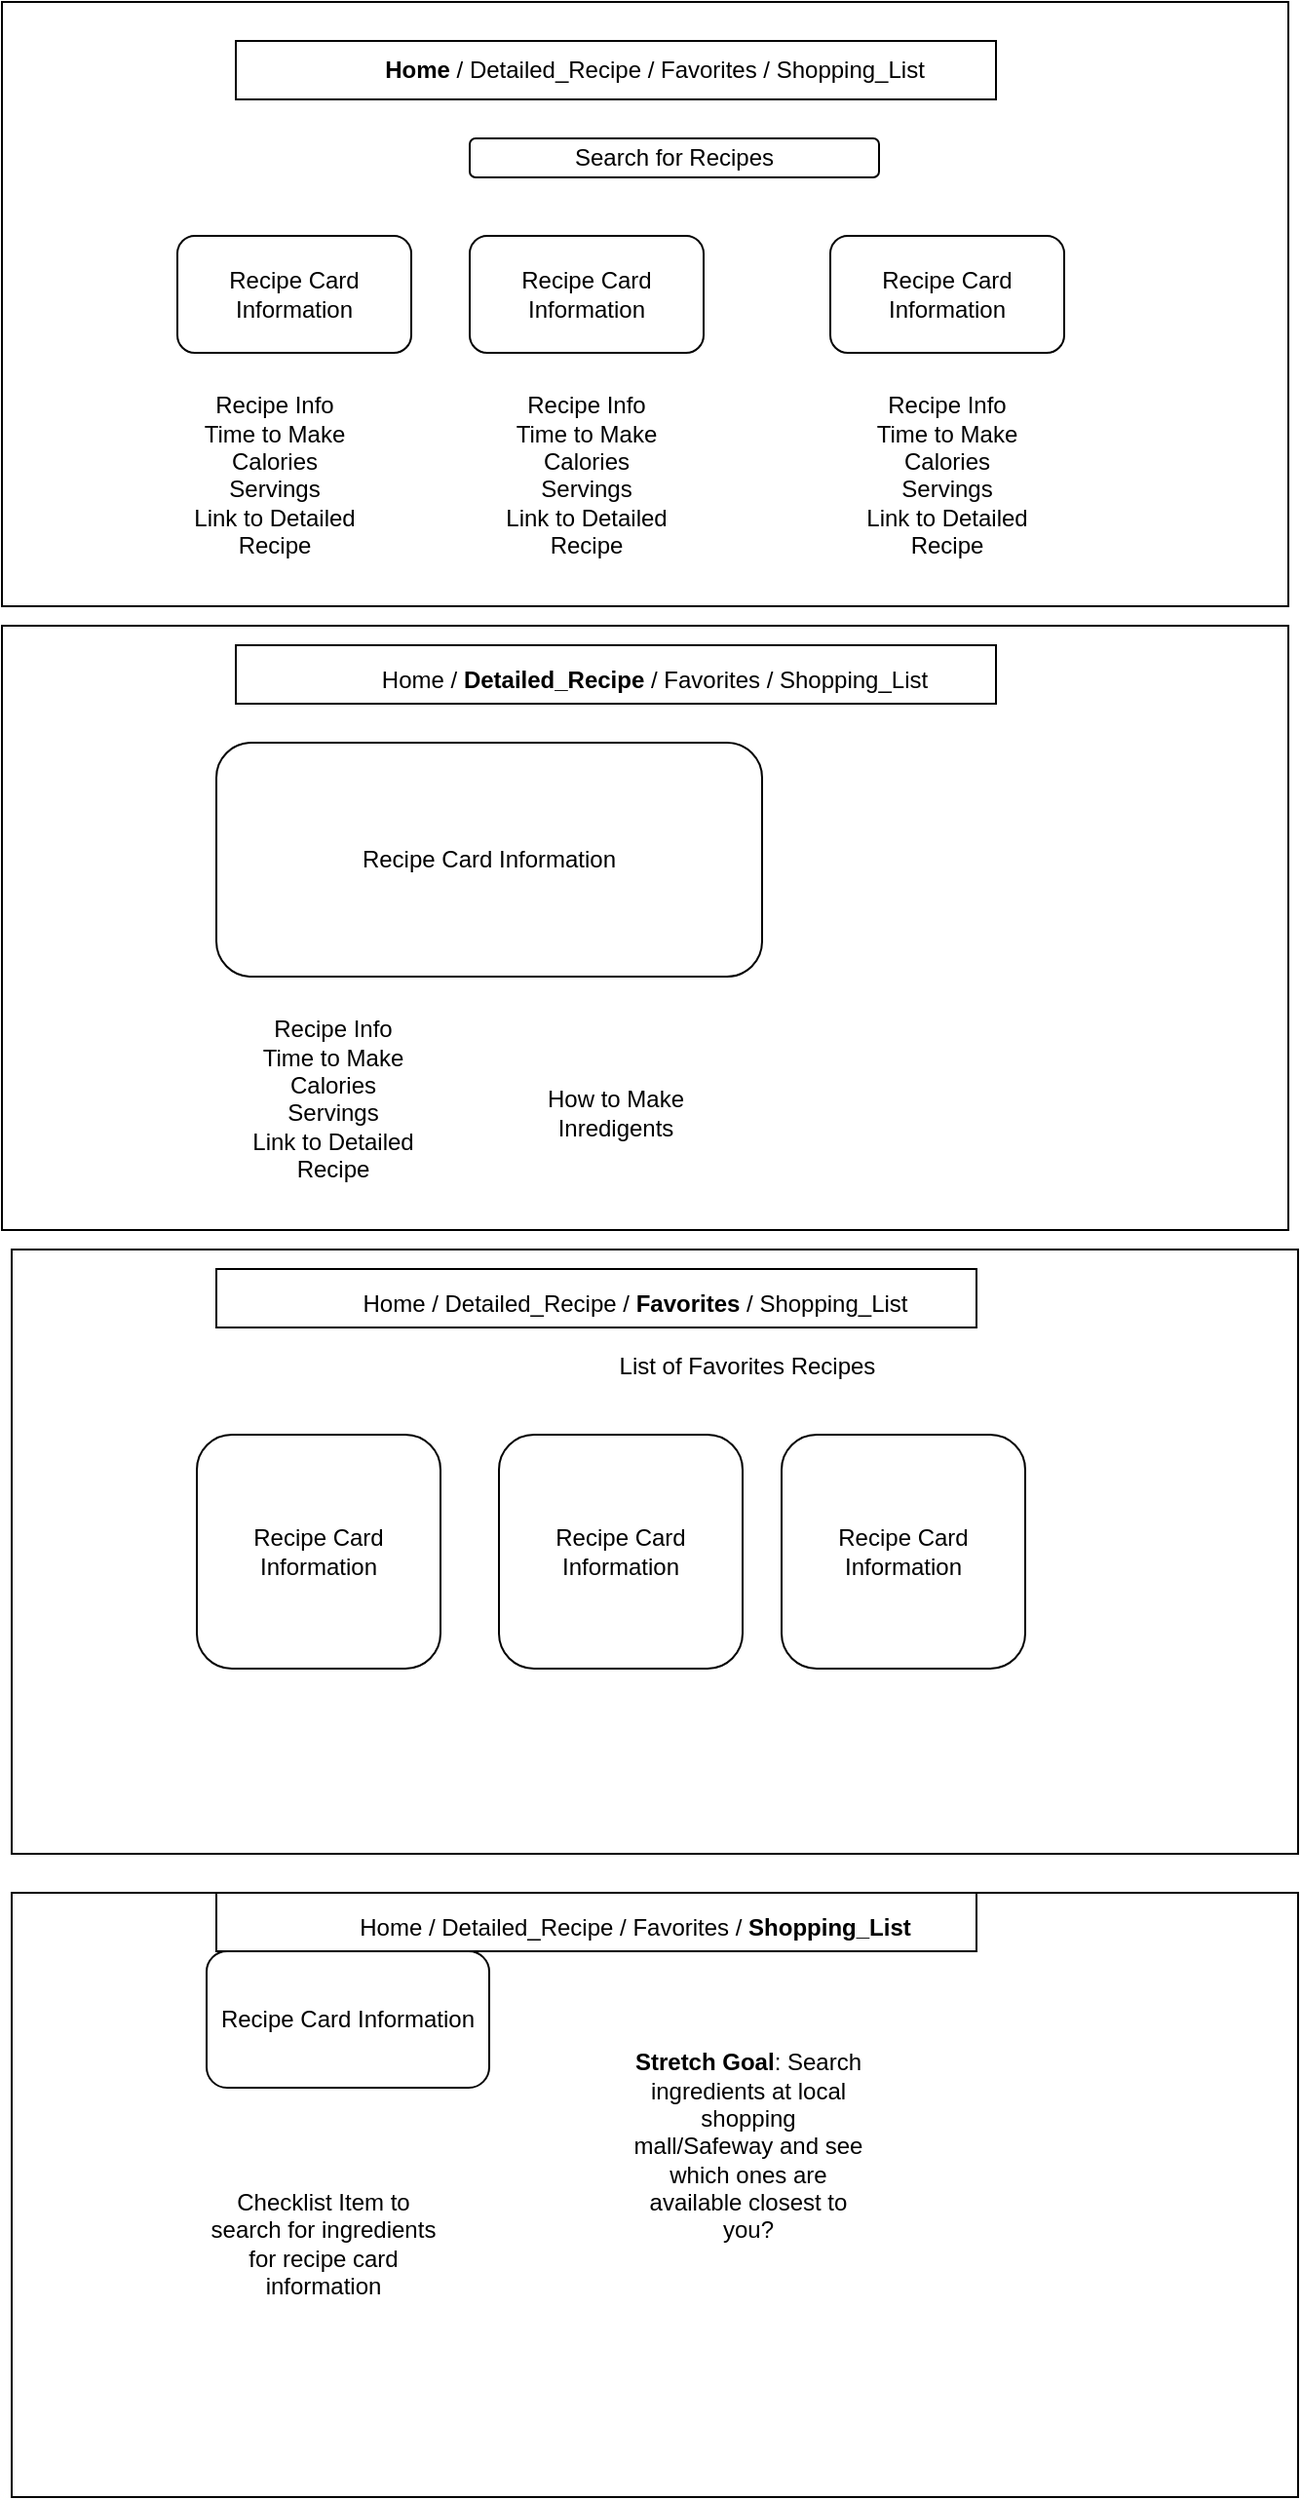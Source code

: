 <mxfile version="14.6.13" type="device"><diagram id="336q0jtyM28IpFSyCAW8" name="Page-1"><mxGraphModel dx="1026" dy="572" grid="1" gridSize="10" guides="1" tooltips="1" connect="1" arrows="1" fold="1" page="1" pageScale="1" pageWidth="850" pageHeight="1100" math="0" shadow="0"><root><mxCell id="0"/><mxCell id="1" parent="0"/><mxCell id="c53ohGFd9dqq2-vyjb2k-1" value="" style="rounded=0;whiteSpace=wrap;html=1;" vertex="1" parent="1"><mxGeometry y="40" width="660" height="310" as="geometry"/></mxCell><mxCell id="c53ohGFd9dqq2-vyjb2k-2" value="" style="rounded=0;whiteSpace=wrap;html=1;" vertex="1" parent="1"><mxGeometry x="120" y="60" width="390" height="30" as="geometry"/></mxCell><mxCell id="c53ohGFd9dqq2-vyjb2k-3" value="&lt;b&gt;Home&lt;/b&gt; / Detailed_Recipe / Favorites / Shopping_List" style="text;html=1;strokeColor=none;fillColor=none;align=center;verticalAlign=middle;whiteSpace=wrap;rounded=0;" vertex="1" parent="1"><mxGeometry x="160" y="65" width="350" height="20" as="geometry"/></mxCell><mxCell id="c53ohGFd9dqq2-vyjb2k-4" value="Search for Recipes" style="rounded=1;whiteSpace=wrap;html=1;" vertex="1" parent="1"><mxGeometry x="240" y="110" width="210" height="20" as="geometry"/></mxCell><mxCell id="c53ohGFd9dqq2-vyjb2k-5" value="Recipe Card Information" style="rounded=1;whiteSpace=wrap;html=1;" vertex="1" parent="1"><mxGeometry x="70" y="420" width="120" height="60" as="geometry"/></mxCell><mxCell id="c53ohGFd9dqq2-vyjb2k-6" value="Recipe Info&lt;br&gt;Time to Make&lt;br&gt;Calories&lt;br&gt;Servings&lt;br&gt;Link to Detailed Recipe&lt;br&gt;&lt;br&gt;" style="text;html=1;strokeColor=none;fillColor=none;align=center;verticalAlign=middle;whiteSpace=wrap;rounded=0;" vertex="1" parent="1"><mxGeometry x="80" y="230" width="120" height="120" as="geometry"/></mxCell><mxCell id="c53ohGFd9dqq2-vyjb2k-8" value="Recipe Card Information" style="rounded=1;whiteSpace=wrap;html=1;" vertex="1" parent="1"><mxGeometry x="240" y="160" width="120" height="60" as="geometry"/></mxCell><mxCell id="c53ohGFd9dqq2-vyjb2k-9" value="Recipe Info&lt;br&gt;Time to Make&lt;br&gt;Calories&lt;br&gt;Servings&lt;br&gt;Link to Detailed Recipe&lt;br&gt;&lt;br&gt;" style="text;html=1;strokeColor=none;fillColor=none;align=center;verticalAlign=middle;whiteSpace=wrap;rounded=0;" vertex="1" parent="1"><mxGeometry x="240" y="230" width="120" height="120" as="geometry"/></mxCell><mxCell id="c53ohGFd9dqq2-vyjb2k-10" value="Recipe Card Information" style="rounded=1;whiteSpace=wrap;html=1;" vertex="1" parent="1"><mxGeometry x="425" y="160" width="120" height="60" as="geometry"/></mxCell><mxCell id="c53ohGFd9dqq2-vyjb2k-11" value="Recipe Info&lt;br&gt;Time to Make&lt;br&gt;Calories&lt;br&gt;Servings&lt;br&gt;Link to Detailed Recipe&lt;br&gt;&lt;br&gt;" style="text;html=1;strokeColor=none;fillColor=none;align=center;verticalAlign=middle;whiteSpace=wrap;rounded=0;" vertex="1" parent="1"><mxGeometry x="425" y="230" width="120" height="120" as="geometry"/></mxCell><mxCell id="c53ohGFd9dqq2-vyjb2k-12" value="" style="rounded=0;whiteSpace=wrap;html=1;" vertex="1" parent="1"><mxGeometry y="360" width="660" height="310" as="geometry"/></mxCell><mxCell id="c53ohGFd9dqq2-vyjb2k-13" value="" style="rounded=0;whiteSpace=wrap;html=1;" vertex="1" parent="1"><mxGeometry x="120" y="370" width="390" height="30" as="geometry"/></mxCell><mxCell id="c53ohGFd9dqq2-vyjb2k-14" value="Home / &lt;b&gt;Detailed_Recipe&lt;/b&gt; / Favorites / Shopping_List" style="text;html=1;strokeColor=none;fillColor=none;align=center;verticalAlign=middle;whiteSpace=wrap;rounded=0;" vertex="1" parent="1"><mxGeometry x="160" y="375" width="350" height="25" as="geometry"/></mxCell><mxCell id="c53ohGFd9dqq2-vyjb2k-15" value="Recipe Card Information" style="rounded=1;whiteSpace=wrap;html=1;" vertex="1" parent="1"><mxGeometry x="110" y="420" width="280" height="120" as="geometry"/></mxCell><mxCell id="c53ohGFd9dqq2-vyjb2k-16" value="Recipe Info&lt;br&gt;Time to Make&lt;br&gt;Calories&lt;br&gt;Servings&lt;br&gt;Link to Detailed Recipe&lt;br&gt;&lt;br&gt;" style="text;html=1;strokeColor=none;fillColor=none;align=center;verticalAlign=middle;whiteSpace=wrap;rounded=0;" vertex="1" parent="1"><mxGeometry x="110" y="550" width="120" height="120" as="geometry"/></mxCell><mxCell id="c53ohGFd9dqq2-vyjb2k-17" value="How to Make&lt;br&gt;Inredigents&lt;br&gt;" style="text;html=1;strokeColor=none;fillColor=none;align=center;verticalAlign=middle;whiteSpace=wrap;rounded=0;" vertex="1" parent="1"><mxGeometry x="255" y="550" width="120" height="120" as="geometry"/></mxCell><mxCell id="c53ohGFd9dqq2-vyjb2k-18" value="Recipe Card Information" style="rounded=1;whiteSpace=wrap;html=1;" vertex="1" parent="1"><mxGeometry x="90" y="160" width="120" height="60" as="geometry"/></mxCell><mxCell id="c53ohGFd9dqq2-vyjb2k-19" value="" style="rounded=0;whiteSpace=wrap;html=1;" vertex="1" parent="1"><mxGeometry x="5" y="680" width="660" height="310" as="geometry"/></mxCell><mxCell id="c53ohGFd9dqq2-vyjb2k-20" value="" style="rounded=0;whiteSpace=wrap;html=1;" vertex="1" parent="1"><mxGeometry x="110" y="690" width="390" height="30" as="geometry"/></mxCell><mxCell id="c53ohGFd9dqq2-vyjb2k-21" value="Home / Detailed_Recipe / &lt;b&gt;Favorites&lt;/b&gt; / Shopping_List" style="text;html=1;strokeColor=none;fillColor=none;align=center;verticalAlign=middle;whiteSpace=wrap;rounded=0;" vertex="1" parent="1"><mxGeometry x="150" y="695" width="350" height="25" as="geometry"/></mxCell><mxCell id="c53ohGFd9dqq2-vyjb2k-22" value="Recipe Card Information" style="rounded=1;whiteSpace=wrap;html=1;" vertex="1" parent="1"><mxGeometry x="100" y="775" width="125" height="120" as="geometry"/></mxCell><mxCell id="c53ohGFd9dqq2-vyjb2k-23" value="List of Favorites Recipes&lt;br&gt;" style="text;html=1;strokeColor=none;fillColor=none;align=center;verticalAlign=middle;whiteSpace=wrap;rounded=0;" vertex="1" parent="1"><mxGeometry x="295" y="730" width="175" height="20" as="geometry"/></mxCell><mxCell id="c53ohGFd9dqq2-vyjb2k-24" value="Recipe Card Information" style="rounded=1;whiteSpace=wrap;html=1;" vertex="1" parent="1"><mxGeometry x="255" y="775" width="125" height="120" as="geometry"/></mxCell><mxCell id="c53ohGFd9dqq2-vyjb2k-25" value="Recipe Card Information" style="rounded=1;whiteSpace=wrap;html=1;" vertex="1" parent="1"><mxGeometry x="400" y="775" width="125" height="120" as="geometry"/></mxCell><mxCell id="c53ohGFd9dqq2-vyjb2k-26" value="" style="rounded=0;whiteSpace=wrap;html=1;" vertex="1" parent="1"><mxGeometry x="5" y="1010" width="660" height="310" as="geometry"/></mxCell><mxCell id="c53ohGFd9dqq2-vyjb2k-27" value="Recipe Card Information" style="rounded=1;whiteSpace=wrap;html=1;" vertex="1" parent="1"><mxGeometry x="105" y="1040" width="145" height="70" as="geometry"/></mxCell><mxCell id="c53ohGFd9dqq2-vyjb2k-28" value="Checklist Item to search for ingredients for recipe card information" style="text;html=1;strokeColor=none;fillColor=none;align=center;verticalAlign=middle;whiteSpace=wrap;rounded=0;" vertex="1" parent="1"><mxGeometry x="105" y="1130" width="120" height="120" as="geometry"/></mxCell><mxCell id="c53ohGFd9dqq2-vyjb2k-29" value="&lt;b&gt;Stretch Goal&lt;/b&gt;: Search ingredients at local shopping mall/Safeway and see which ones are available closest to you?" style="text;html=1;strokeColor=none;fillColor=none;align=center;verticalAlign=middle;whiteSpace=wrap;rounded=0;" vertex="1" parent="1"><mxGeometry x="322.5" y="1080" width="120" height="120" as="geometry"/></mxCell><mxCell id="c53ohGFd9dqq2-vyjb2k-30" value="" style="rounded=0;whiteSpace=wrap;html=1;" vertex="1" parent="1"><mxGeometry x="110" y="1010" width="390" height="30" as="geometry"/></mxCell><mxCell id="c53ohGFd9dqq2-vyjb2k-31" value="Home / Detailed_Recipe / Favorites / &lt;b&gt;Shopping_List&lt;/b&gt;" style="text;html=1;strokeColor=none;fillColor=none;align=center;verticalAlign=middle;whiteSpace=wrap;rounded=0;" vertex="1" parent="1"><mxGeometry x="150" y="1015" width="350" height="25" as="geometry"/></mxCell></root></mxGraphModel></diagram></mxfile>